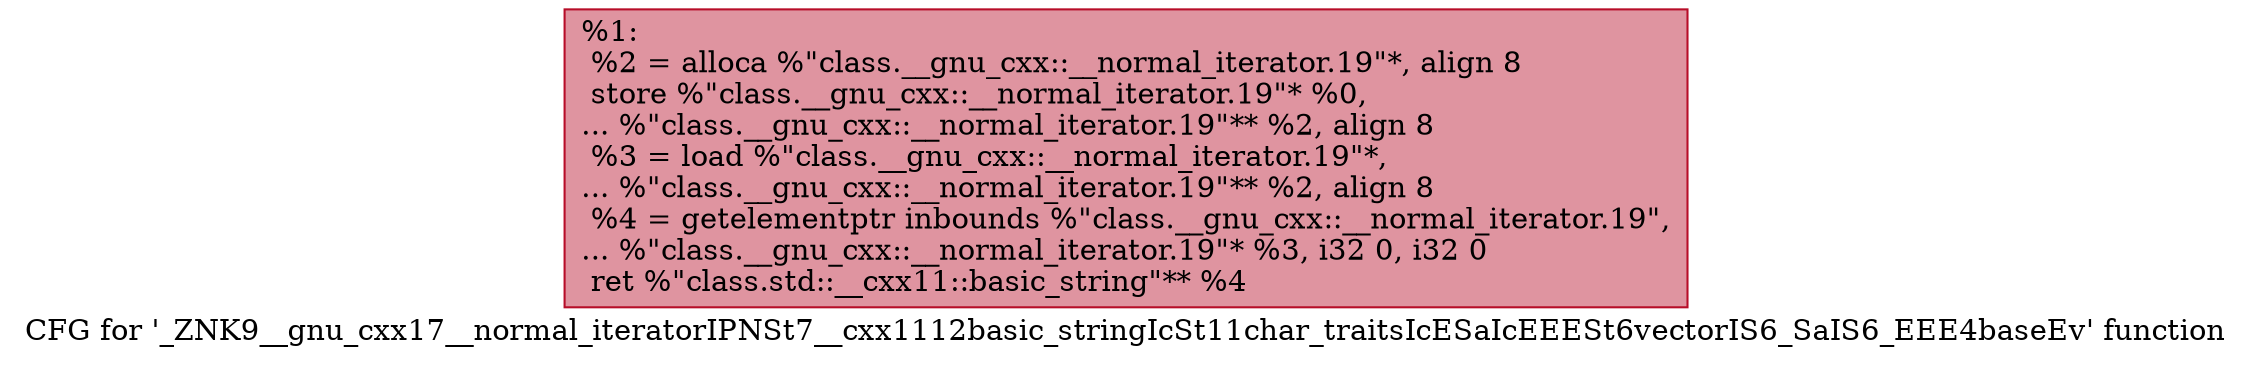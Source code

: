 digraph "CFG for '_ZNK9__gnu_cxx17__normal_iteratorIPNSt7__cxx1112basic_stringIcSt11char_traitsIcESaIcEEESt6vectorIS6_SaIS6_EEE4baseEv' function" {
	label="CFG for '_ZNK9__gnu_cxx17__normal_iteratorIPNSt7__cxx1112basic_stringIcSt11char_traitsIcESaIcEEESt6vectorIS6_SaIS6_EEE4baseEv' function";

	Node0x561d2dfd2ff0 [shape=record,color="#b70d28ff", style=filled, fillcolor="#b70d2870",label="{%1:\l  %2 = alloca %\"class.__gnu_cxx::__normal_iterator.19\"*, align 8\l  store %\"class.__gnu_cxx::__normal_iterator.19\"* %0,\l... %\"class.__gnu_cxx::__normal_iterator.19\"** %2, align 8\l  %3 = load %\"class.__gnu_cxx::__normal_iterator.19\"*,\l... %\"class.__gnu_cxx::__normal_iterator.19\"** %2, align 8\l  %4 = getelementptr inbounds %\"class.__gnu_cxx::__normal_iterator.19\",\l... %\"class.__gnu_cxx::__normal_iterator.19\"* %3, i32 0, i32 0\l  ret %\"class.std::__cxx11::basic_string\"** %4\l}"];
}
